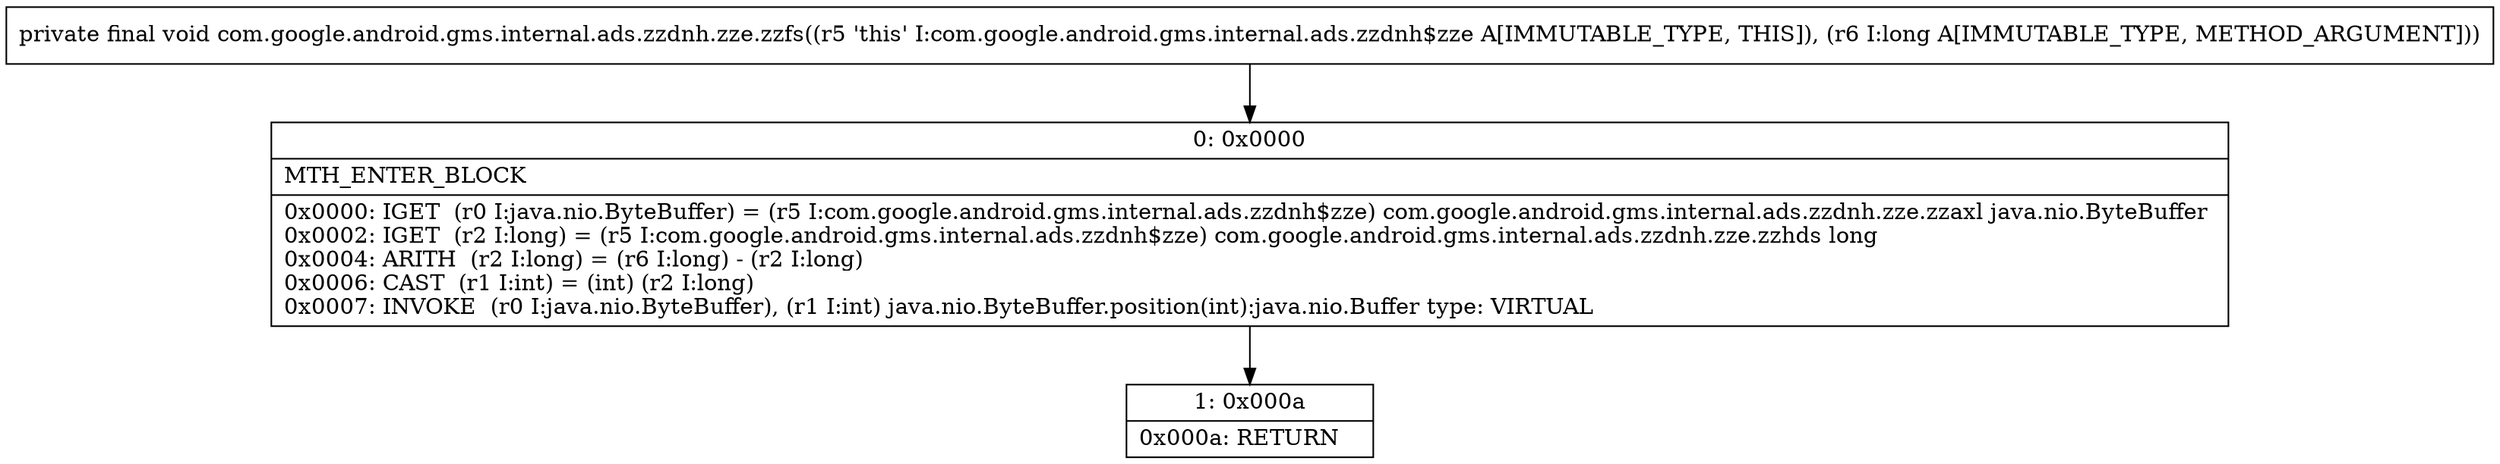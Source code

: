 digraph "CFG forcom.google.android.gms.internal.ads.zzdnh.zze.zzfs(J)V" {
Node_0 [shape=record,label="{0\:\ 0x0000|MTH_ENTER_BLOCK\l|0x0000: IGET  (r0 I:java.nio.ByteBuffer) = (r5 I:com.google.android.gms.internal.ads.zzdnh$zze) com.google.android.gms.internal.ads.zzdnh.zze.zzaxl java.nio.ByteBuffer \l0x0002: IGET  (r2 I:long) = (r5 I:com.google.android.gms.internal.ads.zzdnh$zze) com.google.android.gms.internal.ads.zzdnh.zze.zzhds long \l0x0004: ARITH  (r2 I:long) = (r6 I:long) \- (r2 I:long) \l0x0006: CAST  (r1 I:int) = (int) (r2 I:long) \l0x0007: INVOKE  (r0 I:java.nio.ByteBuffer), (r1 I:int) java.nio.ByteBuffer.position(int):java.nio.Buffer type: VIRTUAL \l}"];
Node_1 [shape=record,label="{1\:\ 0x000a|0x000a: RETURN   \l}"];
MethodNode[shape=record,label="{private final void com.google.android.gms.internal.ads.zzdnh.zze.zzfs((r5 'this' I:com.google.android.gms.internal.ads.zzdnh$zze A[IMMUTABLE_TYPE, THIS]), (r6 I:long A[IMMUTABLE_TYPE, METHOD_ARGUMENT])) }"];
MethodNode -> Node_0;
Node_0 -> Node_1;
}

